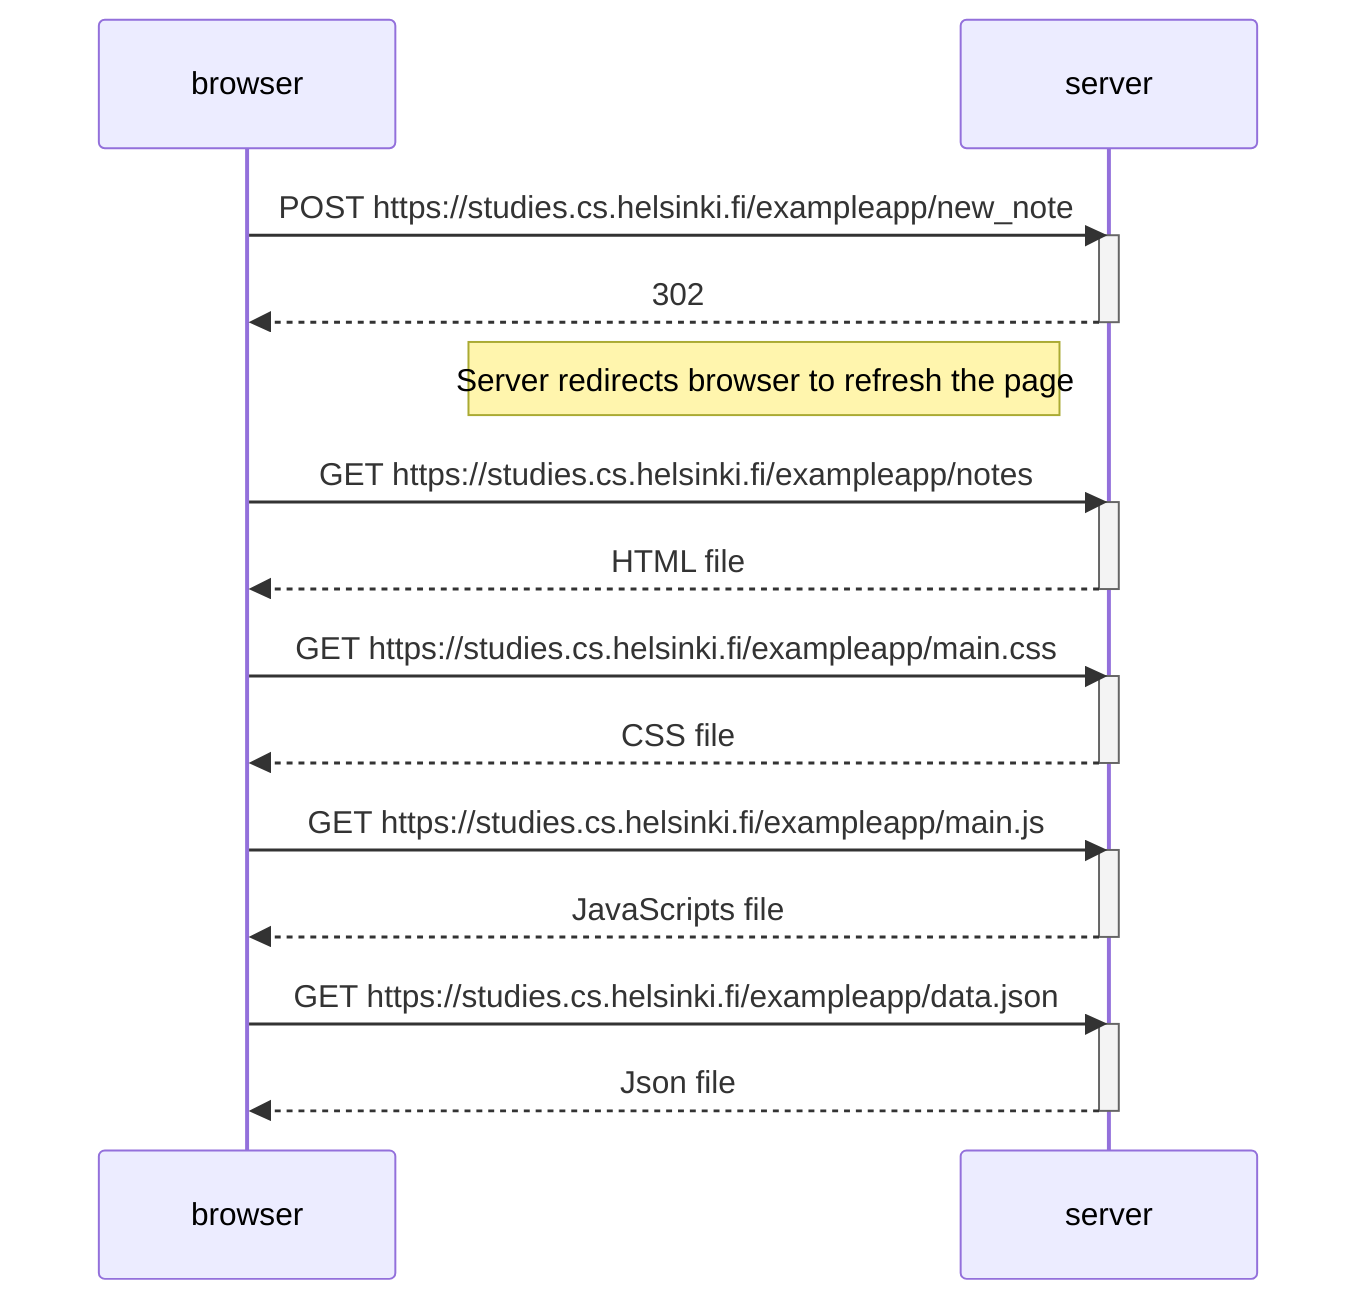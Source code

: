 sequenceDiagram
    participant browser
    participant server

    browser->>server: POST https://studies.cs.helsinki.fi/exampleapp/new_note
    activate server
    server-->>browser: 302
    deactivate server
    Note left of server: Server redirects browser to refresh the page


    browser->>server: GET https://studies.cs.helsinki.fi/exampleapp/notes
    activate server
    server-->>browser: HTML file
    deactivate server

    browser->>server: GET https://studies.cs.helsinki.fi/exampleapp/main.css
    activate server
    server-->>browser: CSS file
    deactivate server

    browser->>server: GET https://studies.cs.helsinki.fi/exampleapp/main.js
    activate server
    server-->>browser: JavaScripts file
    deactivate server

     browser->>server: GET https://studies.cs.helsinki.fi/exampleapp/data.json
    activate server
    server-->>browser: Json file
    deactivate server